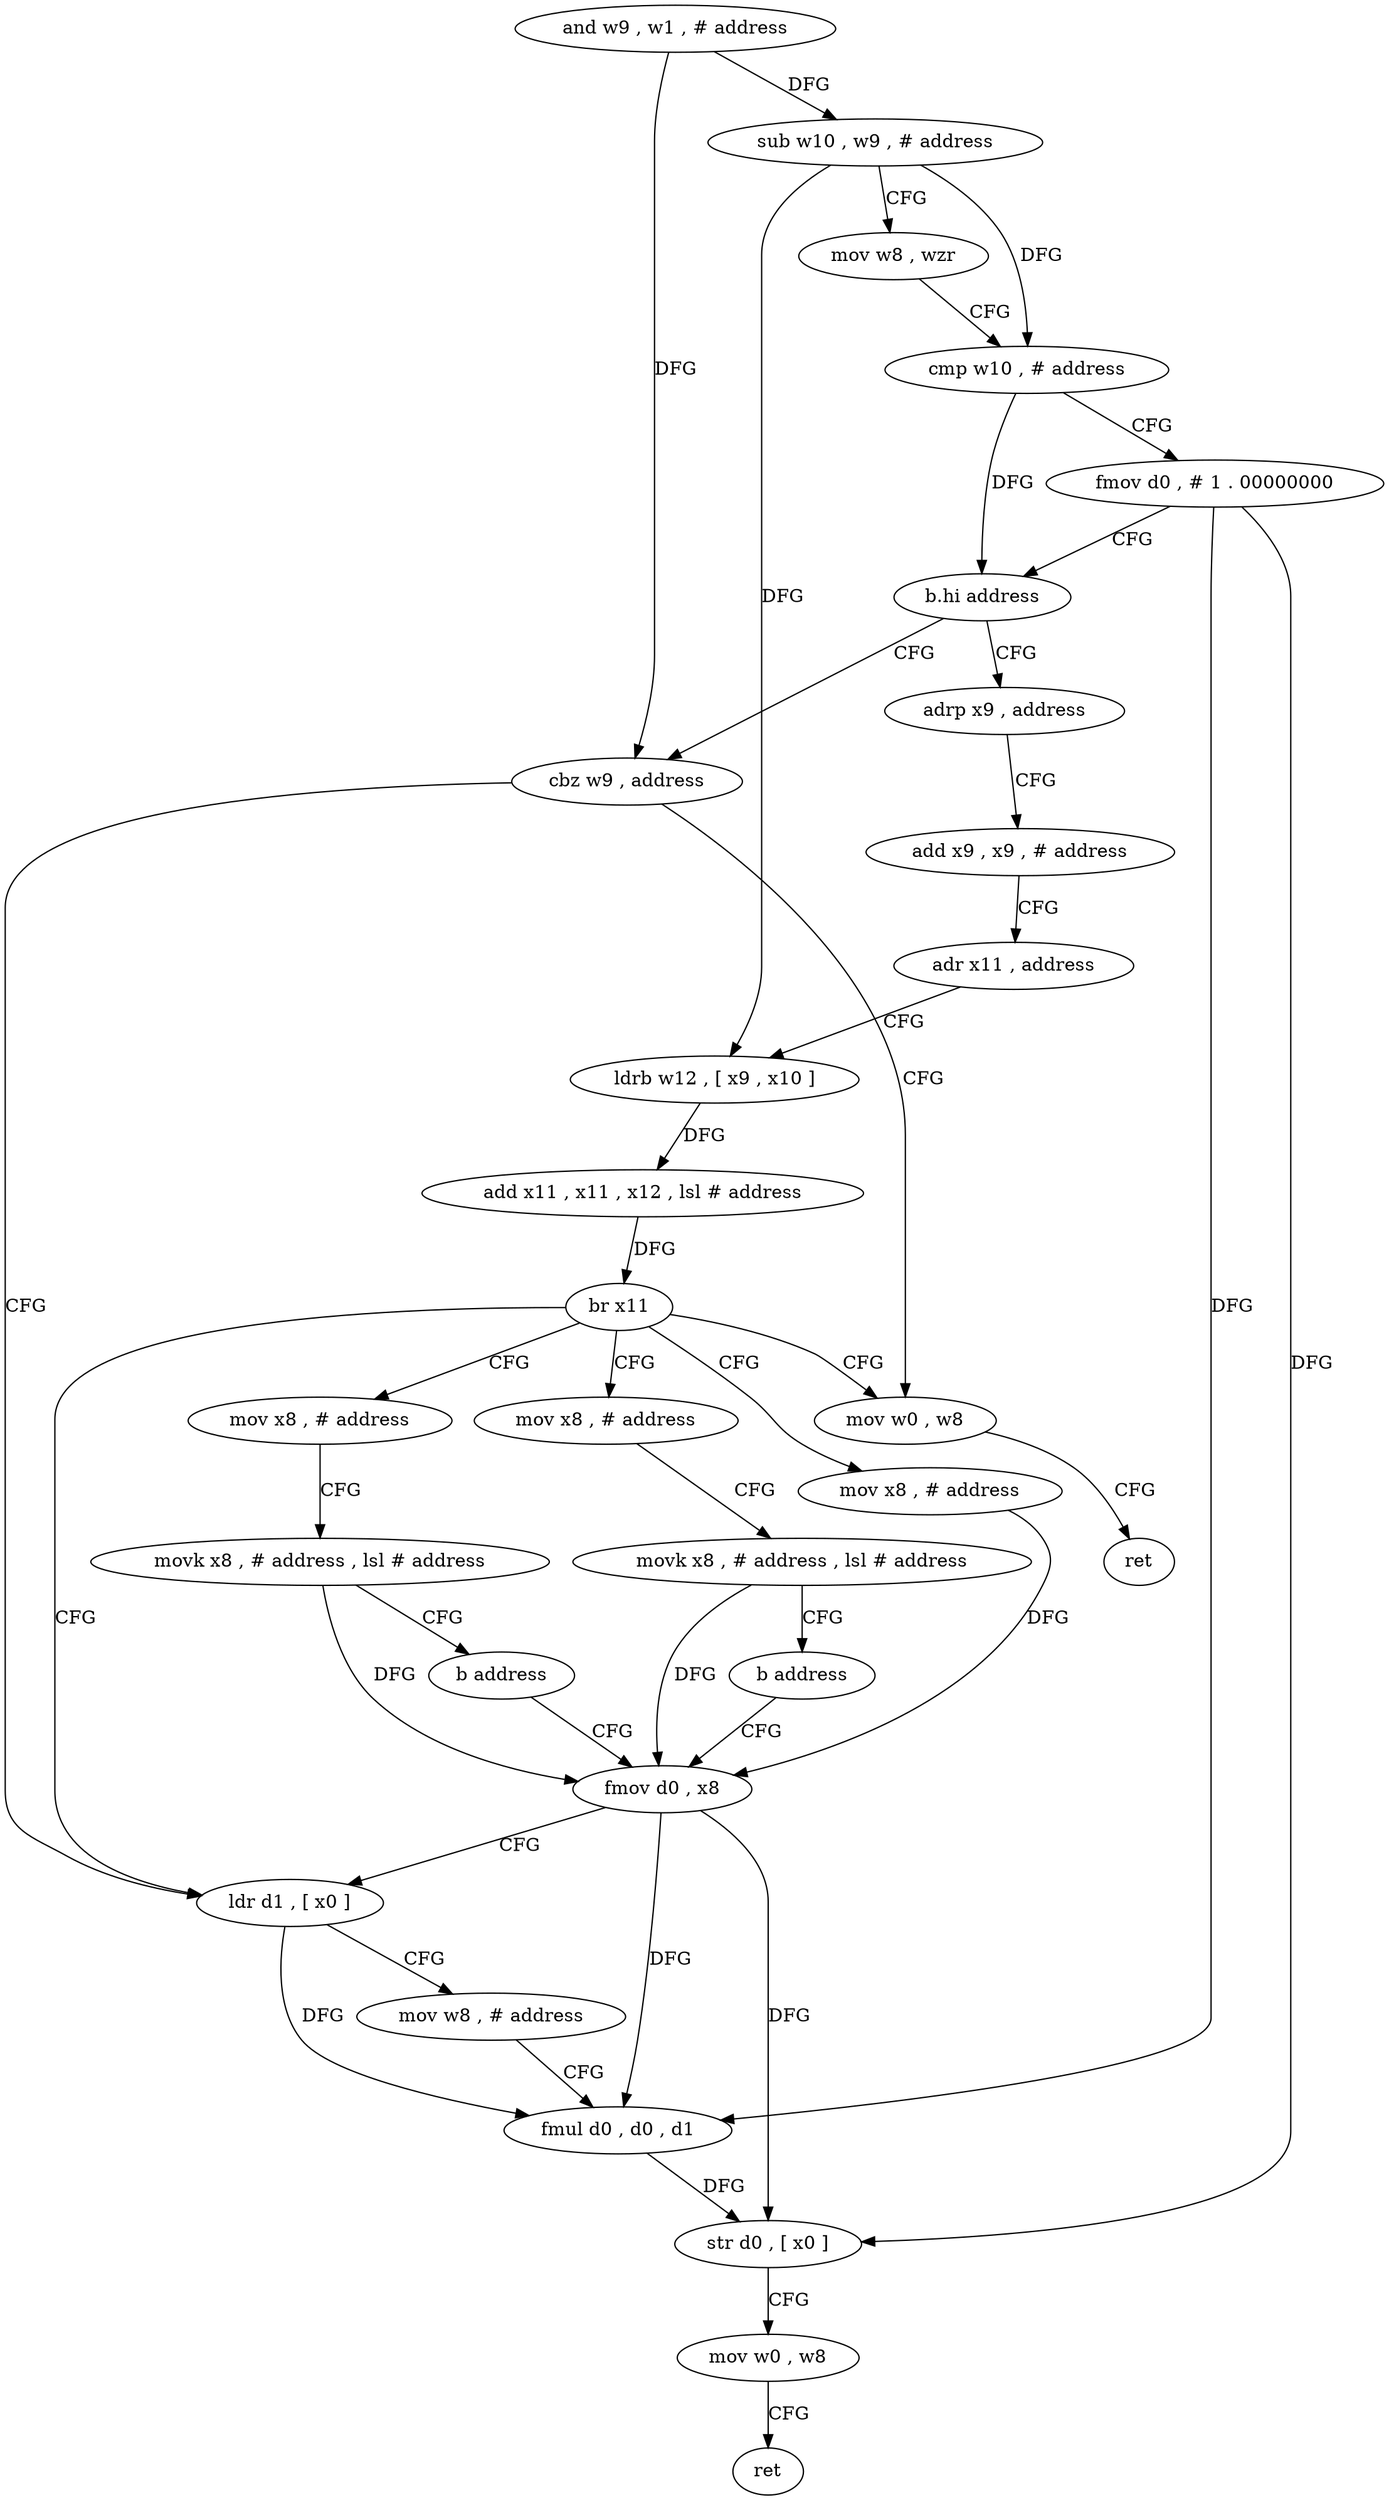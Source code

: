 digraph "func" {
"4200764" [label = "and w9 , w1 , # address" ]
"4200768" [label = "sub w10 , w9 , # address" ]
"4200772" [label = "mov w8 , wzr" ]
"4200776" [label = "cmp w10 , # address" ]
"4200780" [label = "fmov d0 , # 1 . 00000000" ]
"4200784" [label = "b.hi address" ]
"4200824" [label = "cbz w9 , address" ]
"4200788" [label = "adrp x9 , address" ]
"4200856" [label = "ldr d1 , [ x0 ]" ]
"4200828" [label = "mov w0 , w8" ]
"4200792" [label = "add x9 , x9 , # address" ]
"4200796" [label = "adr x11 , address" ]
"4200800" [label = "ldrb w12 , [ x9 , x10 ]" ]
"4200804" [label = "add x11 , x11 , x12 , lsl # address" ]
"4200808" [label = "br x11" ]
"4200812" [label = "mov x8 , # address" ]
"4200836" [label = "mov x8 , # address" ]
"4200848" [label = "mov x8 , # address" ]
"4200860" [label = "mov w8 , # address" ]
"4200864" [label = "fmul d0 , d0 , d1" ]
"4200868" [label = "str d0 , [ x0 ]" ]
"4200872" [label = "mov w0 , w8" ]
"4200876" [label = "ret" ]
"4200832" [label = "ret" ]
"4200816" [label = "movk x8 , # address , lsl # address" ]
"4200820" [label = "b address" ]
"4200852" [label = "fmov d0 , x8" ]
"4200840" [label = "movk x8 , # address , lsl # address" ]
"4200844" [label = "b address" ]
"4200764" -> "4200768" [ label = "DFG" ]
"4200764" -> "4200824" [ label = "DFG" ]
"4200768" -> "4200772" [ label = "CFG" ]
"4200768" -> "4200776" [ label = "DFG" ]
"4200768" -> "4200800" [ label = "DFG" ]
"4200772" -> "4200776" [ label = "CFG" ]
"4200776" -> "4200780" [ label = "CFG" ]
"4200776" -> "4200784" [ label = "DFG" ]
"4200780" -> "4200784" [ label = "CFG" ]
"4200780" -> "4200864" [ label = "DFG" ]
"4200780" -> "4200868" [ label = "DFG" ]
"4200784" -> "4200824" [ label = "CFG" ]
"4200784" -> "4200788" [ label = "CFG" ]
"4200824" -> "4200856" [ label = "CFG" ]
"4200824" -> "4200828" [ label = "CFG" ]
"4200788" -> "4200792" [ label = "CFG" ]
"4200856" -> "4200860" [ label = "CFG" ]
"4200856" -> "4200864" [ label = "DFG" ]
"4200828" -> "4200832" [ label = "CFG" ]
"4200792" -> "4200796" [ label = "CFG" ]
"4200796" -> "4200800" [ label = "CFG" ]
"4200800" -> "4200804" [ label = "DFG" ]
"4200804" -> "4200808" [ label = "DFG" ]
"4200808" -> "4200812" [ label = "CFG" ]
"4200808" -> "4200828" [ label = "CFG" ]
"4200808" -> "4200836" [ label = "CFG" ]
"4200808" -> "4200848" [ label = "CFG" ]
"4200808" -> "4200856" [ label = "CFG" ]
"4200812" -> "4200816" [ label = "CFG" ]
"4200836" -> "4200840" [ label = "CFG" ]
"4200848" -> "4200852" [ label = "DFG" ]
"4200860" -> "4200864" [ label = "CFG" ]
"4200864" -> "4200868" [ label = "DFG" ]
"4200868" -> "4200872" [ label = "CFG" ]
"4200872" -> "4200876" [ label = "CFG" ]
"4200816" -> "4200820" [ label = "CFG" ]
"4200816" -> "4200852" [ label = "DFG" ]
"4200820" -> "4200852" [ label = "CFG" ]
"4200852" -> "4200856" [ label = "CFG" ]
"4200852" -> "4200868" [ label = "DFG" ]
"4200852" -> "4200864" [ label = "DFG" ]
"4200840" -> "4200844" [ label = "CFG" ]
"4200840" -> "4200852" [ label = "DFG" ]
"4200844" -> "4200852" [ label = "CFG" ]
}
